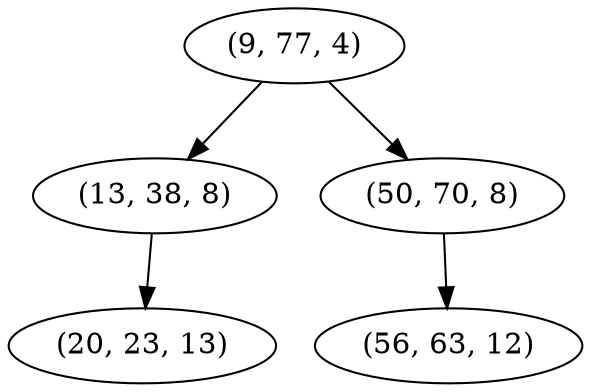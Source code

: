 digraph tree {
    "(9, 77, 4)";
    "(13, 38, 8)";
    "(20, 23, 13)";
    "(50, 70, 8)";
    "(56, 63, 12)";
    "(9, 77, 4)" -> "(13, 38, 8)";
    "(9, 77, 4)" -> "(50, 70, 8)";
    "(13, 38, 8)" -> "(20, 23, 13)";
    "(50, 70, 8)" -> "(56, 63, 12)";
}
